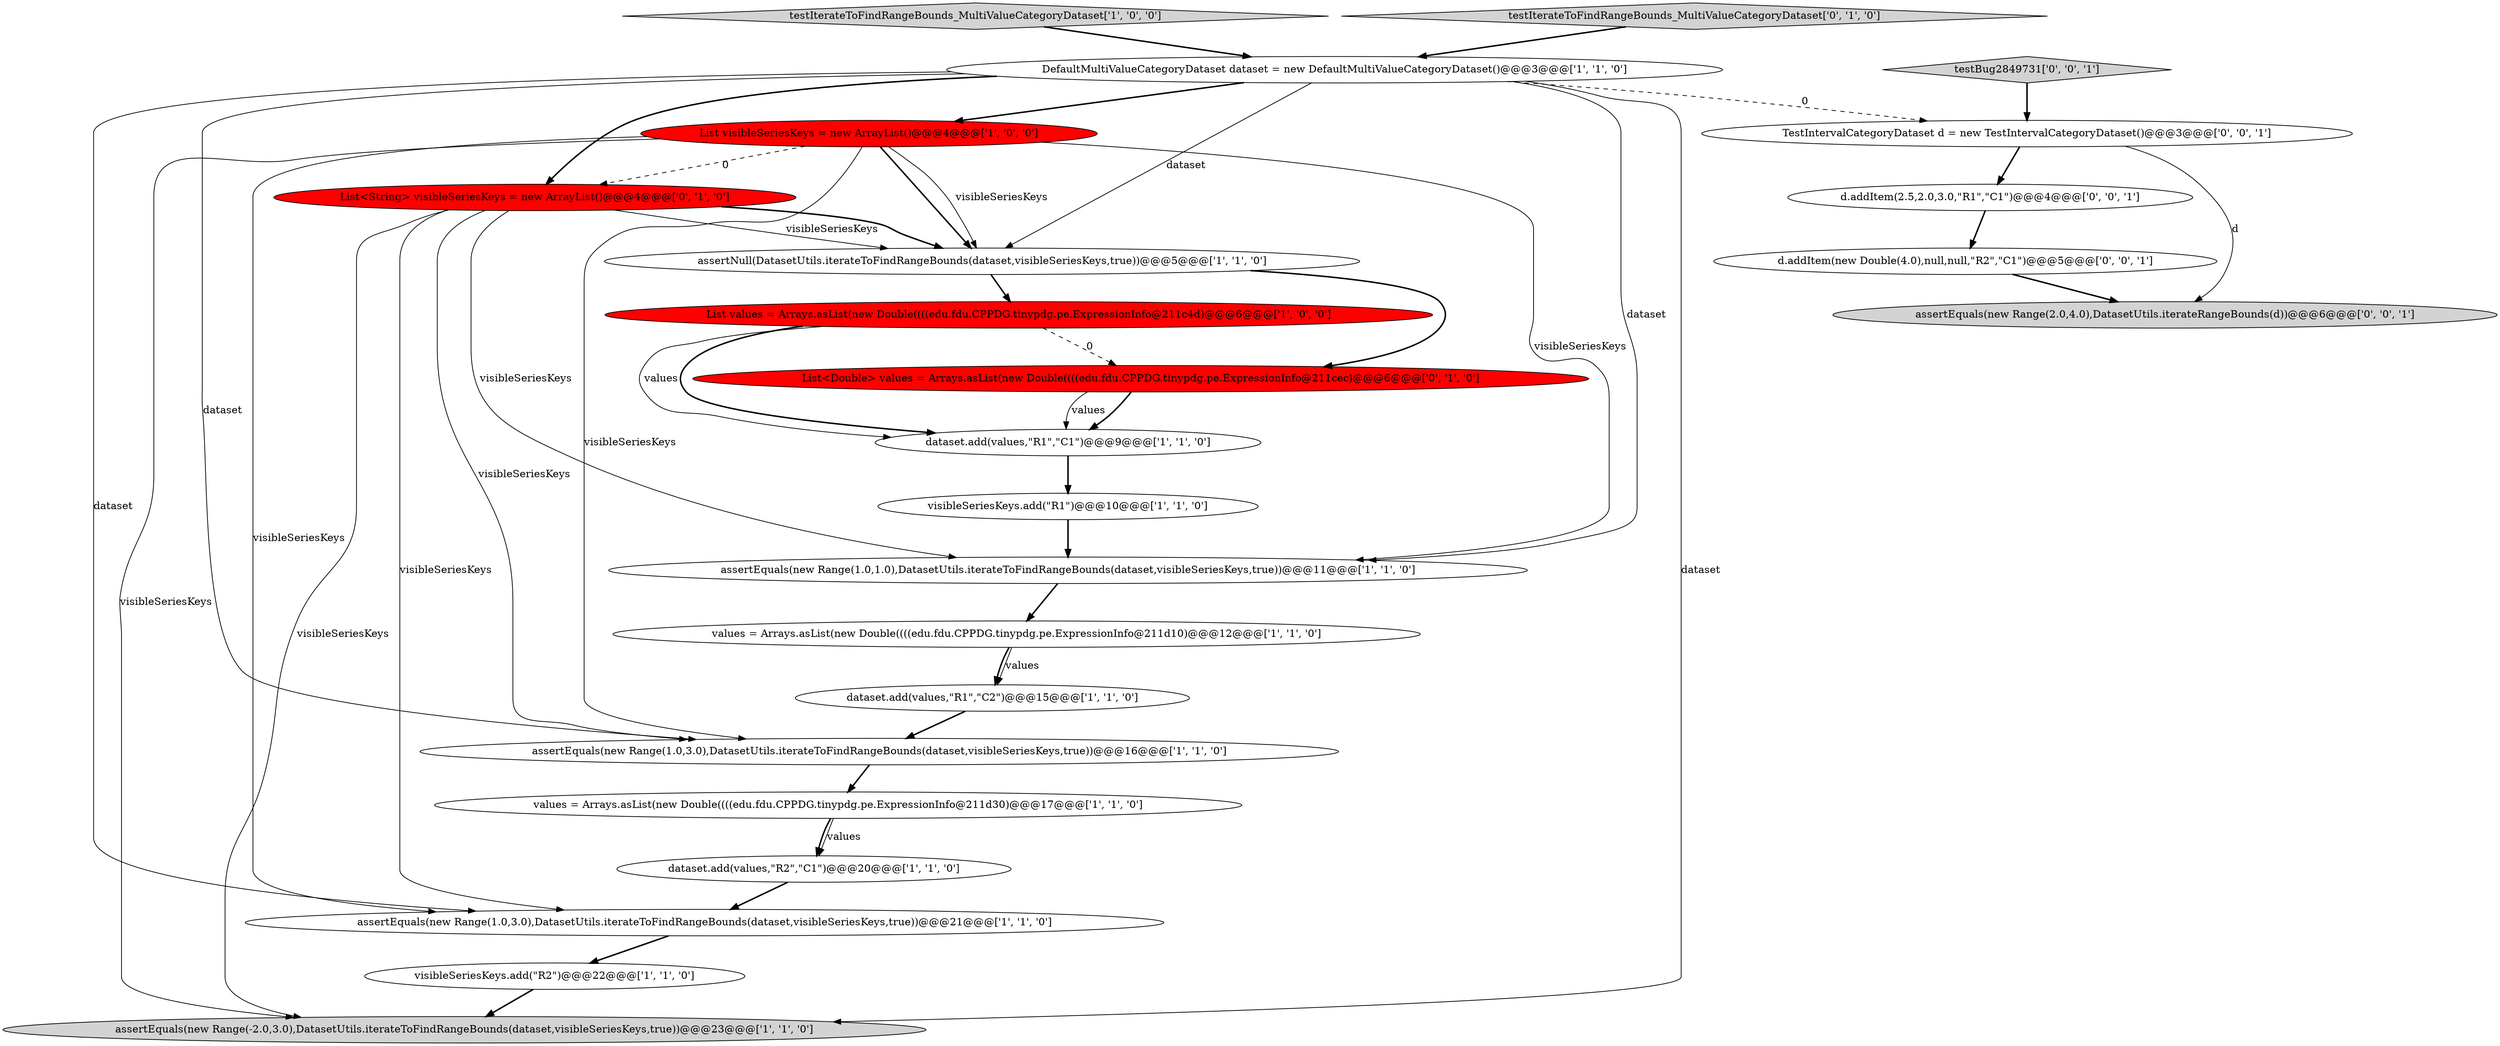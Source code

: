 digraph {
0 [style = filled, label = "values = Arrays.asList(new Double((((edu.fdu.CPPDG.tinypdg.pe.ExpressionInfo@211d30)@@@17@@@['1', '1', '0']", fillcolor = white, shape = ellipse image = "AAA0AAABBB1BBB"];
5 [style = filled, label = "testIterateToFindRangeBounds_MultiValueCategoryDataset['1', '0', '0']", fillcolor = lightgray, shape = diamond image = "AAA0AAABBB1BBB"];
17 [style = filled, label = "List<Double> values = Arrays.asList(new Double((((edu.fdu.CPPDG.tinypdg.pe.ExpressionInfo@211cec)@@@6@@@['0', '1', '0']", fillcolor = red, shape = ellipse image = "AAA1AAABBB2BBB"];
22 [style = filled, label = "TestIntervalCategoryDataset d = new TestIntervalCategoryDataset()@@@3@@@['0', '0', '1']", fillcolor = white, shape = ellipse image = "AAA0AAABBB3BBB"];
23 [style = filled, label = "d.addItem(new Double(4.0),null,null,\"R2\",\"C1\")@@@5@@@['0', '0', '1']", fillcolor = white, shape = ellipse image = "AAA0AAABBB3BBB"];
19 [style = filled, label = "d.addItem(2.5,2.0,3.0,\"R1\",\"C1\")@@@4@@@['0', '0', '1']", fillcolor = white, shape = ellipse image = "AAA0AAABBB3BBB"];
14 [style = filled, label = "assertNull(DatasetUtils.iterateToFindRangeBounds(dataset,visibleSeriesKeys,true))@@@5@@@['1', '1', '0']", fillcolor = white, shape = ellipse image = "AAA0AAABBB1BBB"];
2 [style = filled, label = "visibleSeriesKeys.add(\"R2\")@@@22@@@['1', '1', '0']", fillcolor = white, shape = ellipse image = "AAA0AAABBB1BBB"];
16 [style = filled, label = "List<String> visibleSeriesKeys = new ArrayList()@@@4@@@['0', '1', '0']", fillcolor = red, shape = ellipse image = "AAA1AAABBB2BBB"];
13 [style = filled, label = "dataset.add(values,\"R1\",\"C2\")@@@15@@@['1', '1', '0']", fillcolor = white, shape = ellipse image = "AAA0AAABBB1BBB"];
18 [style = filled, label = "testIterateToFindRangeBounds_MultiValueCategoryDataset['0', '1', '0']", fillcolor = lightgray, shape = diamond image = "AAA0AAABBB2BBB"];
4 [style = filled, label = "List visibleSeriesKeys = new ArrayList()@@@4@@@['1', '0', '0']", fillcolor = red, shape = ellipse image = "AAA1AAABBB1BBB"];
9 [style = filled, label = "assertEquals(new Range(-2.0,3.0),DatasetUtils.iterateToFindRangeBounds(dataset,visibleSeriesKeys,true))@@@23@@@['1', '1', '0']", fillcolor = lightgray, shape = ellipse image = "AAA0AAABBB1BBB"];
12 [style = filled, label = "assertEquals(new Range(1.0,1.0),DatasetUtils.iterateToFindRangeBounds(dataset,visibleSeriesKeys,true))@@@11@@@['1', '1', '0']", fillcolor = white, shape = ellipse image = "AAA0AAABBB1BBB"];
7 [style = filled, label = "dataset.add(values,\"R2\",\"C1\")@@@20@@@['1', '1', '0']", fillcolor = white, shape = ellipse image = "AAA0AAABBB1BBB"];
21 [style = filled, label = "assertEquals(new Range(2.0,4.0),DatasetUtils.iterateRangeBounds(d))@@@6@@@['0', '0', '1']", fillcolor = lightgray, shape = ellipse image = "AAA0AAABBB3BBB"];
11 [style = filled, label = "assertEquals(new Range(1.0,3.0),DatasetUtils.iterateToFindRangeBounds(dataset,visibleSeriesKeys,true))@@@21@@@['1', '1', '0']", fillcolor = white, shape = ellipse image = "AAA0AAABBB1BBB"];
20 [style = filled, label = "testBug2849731['0', '0', '1']", fillcolor = lightgray, shape = diamond image = "AAA0AAABBB3BBB"];
1 [style = filled, label = "DefaultMultiValueCategoryDataset dataset = new DefaultMultiValueCategoryDataset()@@@3@@@['1', '1', '0']", fillcolor = white, shape = ellipse image = "AAA0AAABBB1BBB"];
6 [style = filled, label = "visibleSeriesKeys.add(\"R1\")@@@10@@@['1', '1', '0']", fillcolor = white, shape = ellipse image = "AAA0AAABBB1BBB"];
15 [style = filled, label = "values = Arrays.asList(new Double((((edu.fdu.CPPDG.tinypdg.pe.ExpressionInfo@211d10)@@@12@@@['1', '1', '0']", fillcolor = white, shape = ellipse image = "AAA0AAABBB1BBB"];
10 [style = filled, label = "dataset.add(values,\"R1\",\"C1\")@@@9@@@['1', '1', '0']", fillcolor = white, shape = ellipse image = "AAA0AAABBB1BBB"];
8 [style = filled, label = "List values = Arrays.asList(new Double((((edu.fdu.CPPDG.tinypdg.pe.ExpressionInfo@211c4d)@@@6@@@['1', '0', '0']", fillcolor = red, shape = ellipse image = "AAA1AAABBB1BBB"];
3 [style = filled, label = "assertEquals(new Range(1.0,3.0),DatasetUtils.iterateToFindRangeBounds(dataset,visibleSeriesKeys,true))@@@16@@@['1', '1', '0']", fillcolor = white, shape = ellipse image = "AAA0AAABBB1BBB"];
17->10 [style = bold, label=""];
4->12 [style = solid, label="visibleSeriesKeys"];
8->10 [style = bold, label=""];
1->4 [style = bold, label=""];
4->14 [style = bold, label=""];
15->13 [style = bold, label=""];
7->11 [style = bold, label=""];
4->3 [style = solid, label="visibleSeriesKeys"];
4->16 [style = dashed, label="0"];
22->19 [style = bold, label=""];
15->13 [style = solid, label="values"];
1->11 [style = solid, label="dataset"];
16->11 [style = solid, label="visibleSeriesKeys"];
22->21 [style = solid, label="d"];
12->15 [style = bold, label=""];
16->9 [style = solid, label="visibleSeriesKeys"];
14->17 [style = bold, label=""];
16->12 [style = solid, label="visibleSeriesKeys"];
17->10 [style = solid, label="values"];
2->9 [style = bold, label=""];
16->3 [style = solid, label="visibleSeriesKeys"];
4->9 [style = solid, label="visibleSeriesKeys"];
10->6 [style = bold, label=""];
11->2 [style = bold, label=""];
3->0 [style = bold, label=""];
1->22 [style = dashed, label="0"];
20->22 [style = bold, label=""];
0->7 [style = bold, label=""];
0->7 [style = solid, label="values"];
5->1 [style = bold, label=""];
1->3 [style = solid, label="dataset"];
13->3 [style = bold, label=""];
18->1 [style = bold, label=""];
23->21 [style = bold, label=""];
1->12 [style = solid, label="dataset"];
16->14 [style = solid, label="visibleSeriesKeys"];
1->16 [style = bold, label=""];
4->14 [style = solid, label="visibleSeriesKeys"];
19->23 [style = bold, label=""];
1->14 [style = solid, label="dataset"];
16->14 [style = bold, label=""];
8->17 [style = dashed, label="0"];
14->8 [style = bold, label=""];
1->9 [style = solid, label="dataset"];
8->10 [style = solid, label="values"];
4->11 [style = solid, label="visibleSeriesKeys"];
6->12 [style = bold, label=""];
}
